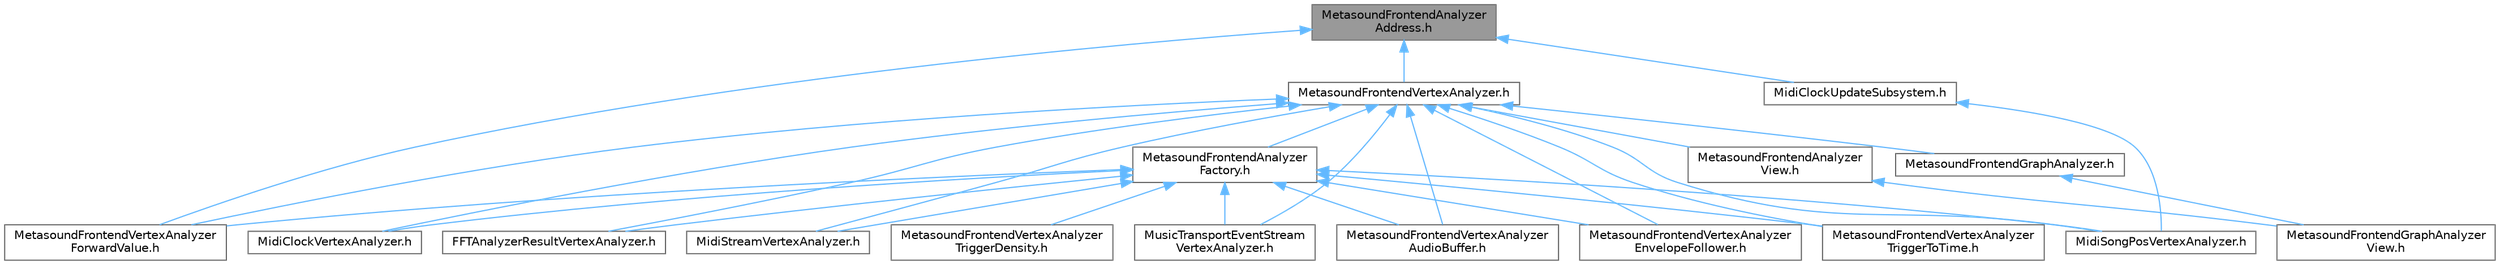 digraph "MetasoundFrontendAnalyzerAddress.h"
{
 // INTERACTIVE_SVG=YES
 // LATEX_PDF_SIZE
  bgcolor="transparent";
  edge [fontname=Helvetica,fontsize=10,labelfontname=Helvetica,labelfontsize=10];
  node [fontname=Helvetica,fontsize=10,shape=box,height=0.2,width=0.4];
  Node1 [id="Node000001",label="MetasoundFrontendAnalyzer\lAddress.h",height=0.2,width=0.4,color="gray40", fillcolor="grey60", style="filled", fontcolor="black",tooltip=" "];
  Node1 -> Node2 [id="edge1_Node000001_Node000002",dir="back",color="steelblue1",style="solid",tooltip=" "];
  Node2 [id="Node000002",label="MetasoundFrontendVertexAnalyzer.h",height=0.2,width=0.4,color="grey40", fillcolor="white", style="filled",URL="$db/d7d/MetasoundFrontendVertexAnalyzer_8h.html",tooltip=" "];
  Node2 -> Node3 [id="edge2_Node000002_Node000003",dir="back",color="steelblue1",style="solid",tooltip=" "];
  Node3 [id="Node000003",label="FFTAnalyzerResultVertexAnalyzer.h",height=0.2,width=0.4,color="grey40", fillcolor="white", style="filled",URL="$d6/d38/FFTAnalyzerResultVertexAnalyzer_8h.html",tooltip=" "];
  Node2 -> Node4 [id="edge3_Node000002_Node000004",dir="back",color="steelblue1",style="solid",tooltip=" "];
  Node4 [id="Node000004",label="MetasoundFrontendAnalyzer\lFactory.h",height=0.2,width=0.4,color="grey40", fillcolor="white", style="filled",URL="$d1/dc2/MetasoundFrontendAnalyzerFactory_8h.html",tooltip=" "];
  Node4 -> Node3 [id="edge4_Node000004_Node000003",dir="back",color="steelblue1",style="solid",tooltip=" "];
  Node4 -> Node5 [id="edge5_Node000004_Node000005",dir="back",color="steelblue1",style="solid",tooltip=" "];
  Node5 [id="Node000005",label="MetasoundFrontendVertexAnalyzer\lAudioBuffer.h",height=0.2,width=0.4,color="grey40", fillcolor="white", style="filled",URL="$d2/db9/MetasoundFrontendVertexAnalyzerAudioBuffer_8h.html",tooltip=" "];
  Node4 -> Node6 [id="edge6_Node000004_Node000006",dir="back",color="steelblue1",style="solid",tooltip=" "];
  Node6 [id="Node000006",label="MetasoundFrontendVertexAnalyzer\lEnvelopeFollower.h",height=0.2,width=0.4,color="grey40", fillcolor="white", style="filled",URL="$d1/deb/MetasoundFrontendVertexAnalyzerEnvelopeFollower_8h.html",tooltip=" "];
  Node4 -> Node7 [id="edge7_Node000004_Node000007",dir="back",color="steelblue1",style="solid",tooltip=" "];
  Node7 [id="Node000007",label="MetasoundFrontendVertexAnalyzer\lForwardValue.h",height=0.2,width=0.4,color="grey40", fillcolor="white", style="filled",URL="$d2/d15/MetasoundFrontendVertexAnalyzerForwardValue_8h.html",tooltip=" "];
  Node4 -> Node8 [id="edge8_Node000004_Node000008",dir="back",color="steelblue1",style="solid",tooltip=" "];
  Node8 [id="Node000008",label="MetasoundFrontendVertexAnalyzer\lTriggerDensity.h",height=0.2,width=0.4,color="grey40", fillcolor="white", style="filled",URL="$dd/df1/MetasoundFrontendVertexAnalyzerTriggerDensity_8h.html",tooltip=" "];
  Node4 -> Node9 [id="edge9_Node000004_Node000009",dir="back",color="steelblue1",style="solid",tooltip=" "];
  Node9 [id="Node000009",label="MetasoundFrontendVertexAnalyzer\lTriggerToTime.h",height=0.2,width=0.4,color="grey40", fillcolor="white", style="filled",URL="$d1/d93/MetasoundFrontendVertexAnalyzerTriggerToTime_8h.html",tooltip=" "];
  Node4 -> Node10 [id="edge10_Node000004_Node000010",dir="back",color="steelblue1",style="solid",tooltip=" "];
  Node10 [id="Node000010",label="MidiClockVertexAnalyzer.h",height=0.2,width=0.4,color="grey40", fillcolor="white", style="filled",URL="$d5/dfa/MidiClockVertexAnalyzer_8h.html",tooltip=" "];
  Node4 -> Node11 [id="edge11_Node000004_Node000011",dir="back",color="steelblue1",style="solid",tooltip=" "];
  Node11 [id="Node000011",label="MidiSongPosVertexAnalyzer.h",height=0.2,width=0.4,color="grey40", fillcolor="white", style="filled",URL="$db/d10/MidiSongPosVertexAnalyzer_8h.html",tooltip=" "];
  Node4 -> Node12 [id="edge12_Node000004_Node000012",dir="back",color="steelblue1",style="solid",tooltip=" "];
  Node12 [id="Node000012",label="MidiStreamVertexAnalyzer.h",height=0.2,width=0.4,color="grey40", fillcolor="white", style="filled",URL="$da/d0f/MidiStreamVertexAnalyzer_8h.html",tooltip=" "];
  Node4 -> Node13 [id="edge13_Node000004_Node000013",dir="back",color="steelblue1",style="solid",tooltip=" "];
  Node13 [id="Node000013",label="MusicTransportEventStream\lVertexAnalyzer.h",height=0.2,width=0.4,color="grey40", fillcolor="white", style="filled",URL="$d1/da4/MusicTransportEventStreamVertexAnalyzer_8h.html",tooltip=" "];
  Node2 -> Node14 [id="edge14_Node000002_Node000014",dir="back",color="steelblue1",style="solid",tooltip=" "];
  Node14 [id="Node000014",label="MetasoundFrontendAnalyzer\lView.h",height=0.2,width=0.4,color="grey40", fillcolor="white", style="filled",URL="$d0/d5e/MetasoundFrontendAnalyzerView_8h.html",tooltip=" "];
  Node14 -> Node15 [id="edge15_Node000014_Node000015",dir="back",color="steelblue1",style="solid",tooltip=" "];
  Node15 [id="Node000015",label="MetasoundFrontendGraphAnalyzer\lView.h",height=0.2,width=0.4,color="grey40", fillcolor="white", style="filled",URL="$d6/dd1/MetasoundFrontendGraphAnalyzerView_8h.html",tooltip=" "];
  Node2 -> Node16 [id="edge16_Node000002_Node000016",dir="back",color="steelblue1",style="solid",tooltip=" "];
  Node16 [id="Node000016",label="MetasoundFrontendGraphAnalyzer.h",height=0.2,width=0.4,color="grey40", fillcolor="white", style="filled",URL="$de/d04/MetasoundFrontendGraphAnalyzer_8h.html",tooltip=" "];
  Node16 -> Node15 [id="edge17_Node000016_Node000015",dir="back",color="steelblue1",style="solid",tooltip=" "];
  Node2 -> Node5 [id="edge18_Node000002_Node000005",dir="back",color="steelblue1",style="solid",tooltip=" "];
  Node2 -> Node6 [id="edge19_Node000002_Node000006",dir="back",color="steelblue1",style="solid",tooltip=" "];
  Node2 -> Node7 [id="edge20_Node000002_Node000007",dir="back",color="steelblue1",style="solid",tooltip=" "];
  Node2 -> Node9 [id="edge21_Node000002_Node000009",dir="back",color="steelblue1",style="solid",tooltip=" "];
  Node2 -> Node10 [id="edge22_Node000002_Node000010",dir="back",color="steelblue1",style="solid",tooltip=" "];
  Node2 -> Node11 [id="edge23_Node000002_Node000011",dir="back",color="steelblue1",style="solid",tooltip=" "];
  Node2 -> Node12 [id="edge24_Node000002_Node000012",dir="back",color="steelblue1",style="solid",tooltip=" "];
  Node2 -> Node13 [id="edge25_Node000002_Node000013",dir="back",color="steelblue1",style="solid",tooltip=" "];
  Node1 -> Node7 [id="edge26_Node000001_Node000007",dir="back",color="steelblue1",style="solid",tooltip=" "];
  Node1 -> Node17 [id="edge27_Node000001_Node000017",dir="back",color="steelblue1",style="solid",tooltip=" "];
  Node17 [id="Node000017",label="MidiClockUpdateSubsystem.h",height=0.2,width=0.4,color="grey40", fillcolor="white", style="filled",URL="$dc/d52/MidiClockUpdateSubsystem_8h.html",tooltip=" "];
  Node17 -> Node11 [id="edge28_Node000017_Node000011",dir="back",color="steelblue1",style="solid",tooltip=" "];
}
